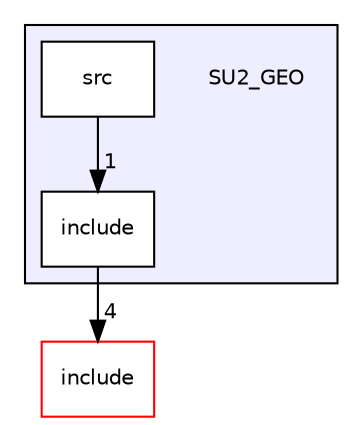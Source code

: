 digraph "/home/boyd/Scrivania/Thesis/SU2/SU2_GEO" {
  compound=true
  node [ fontsize="10", fontname="Helvetica"];
  edge [ labelfontsize="10", labelfontname="Helvetica"];
  subgraph clusterdir_b90f79fb541ad3e608448ba1c4c7891e {
    graph [ bgcolor="#eeeeff", pencolor="black", label="" URL="dir_b90f79fb541ad3e608448ba1c4c7891e.html"];
    dir_b90f79fb541ad3e608448ba1c4c7891e [shape=plaintext label="SU2_GEO"];
    dir_4b0a30b6423db7be81bc8643fd2d04e5 [shape=box label="include" color="black" fillcolor="white" style="filled" URL="dir_4b0a30b6423db7be81bc8643fd2d04e5.html"];
    dir_7293992a38e527b5680c4beb7c00a38c [shape=box label="src" color="black" fillcolor="white" style="filled" URL="dir_7293992a38e527b5680c4beb7c00a38c.html"];
  }
  dir_92cb2900980f09bf257878861626e98f [shape=box label="include" fillcolor="white" style="filled" color="red" URL="dir_92cb2900980f09bf257878861626e98f.html"];
  dir_7293992a38e527b5680c4beb7c00a38c->dir_4b0a30b6423db7be81bc8643fd2d04e5 [headlabel="1", labeldistance=1.5 headhref="dir_000047_000046.html"];
  dir_4b0a30b6423db7be81bc8643fd2d04e5->dir_92cb2900980f09bf257878861626e98f [headlabel="4", labeldistance=1.5 headhref="dir_000046_000000.html"];
}
